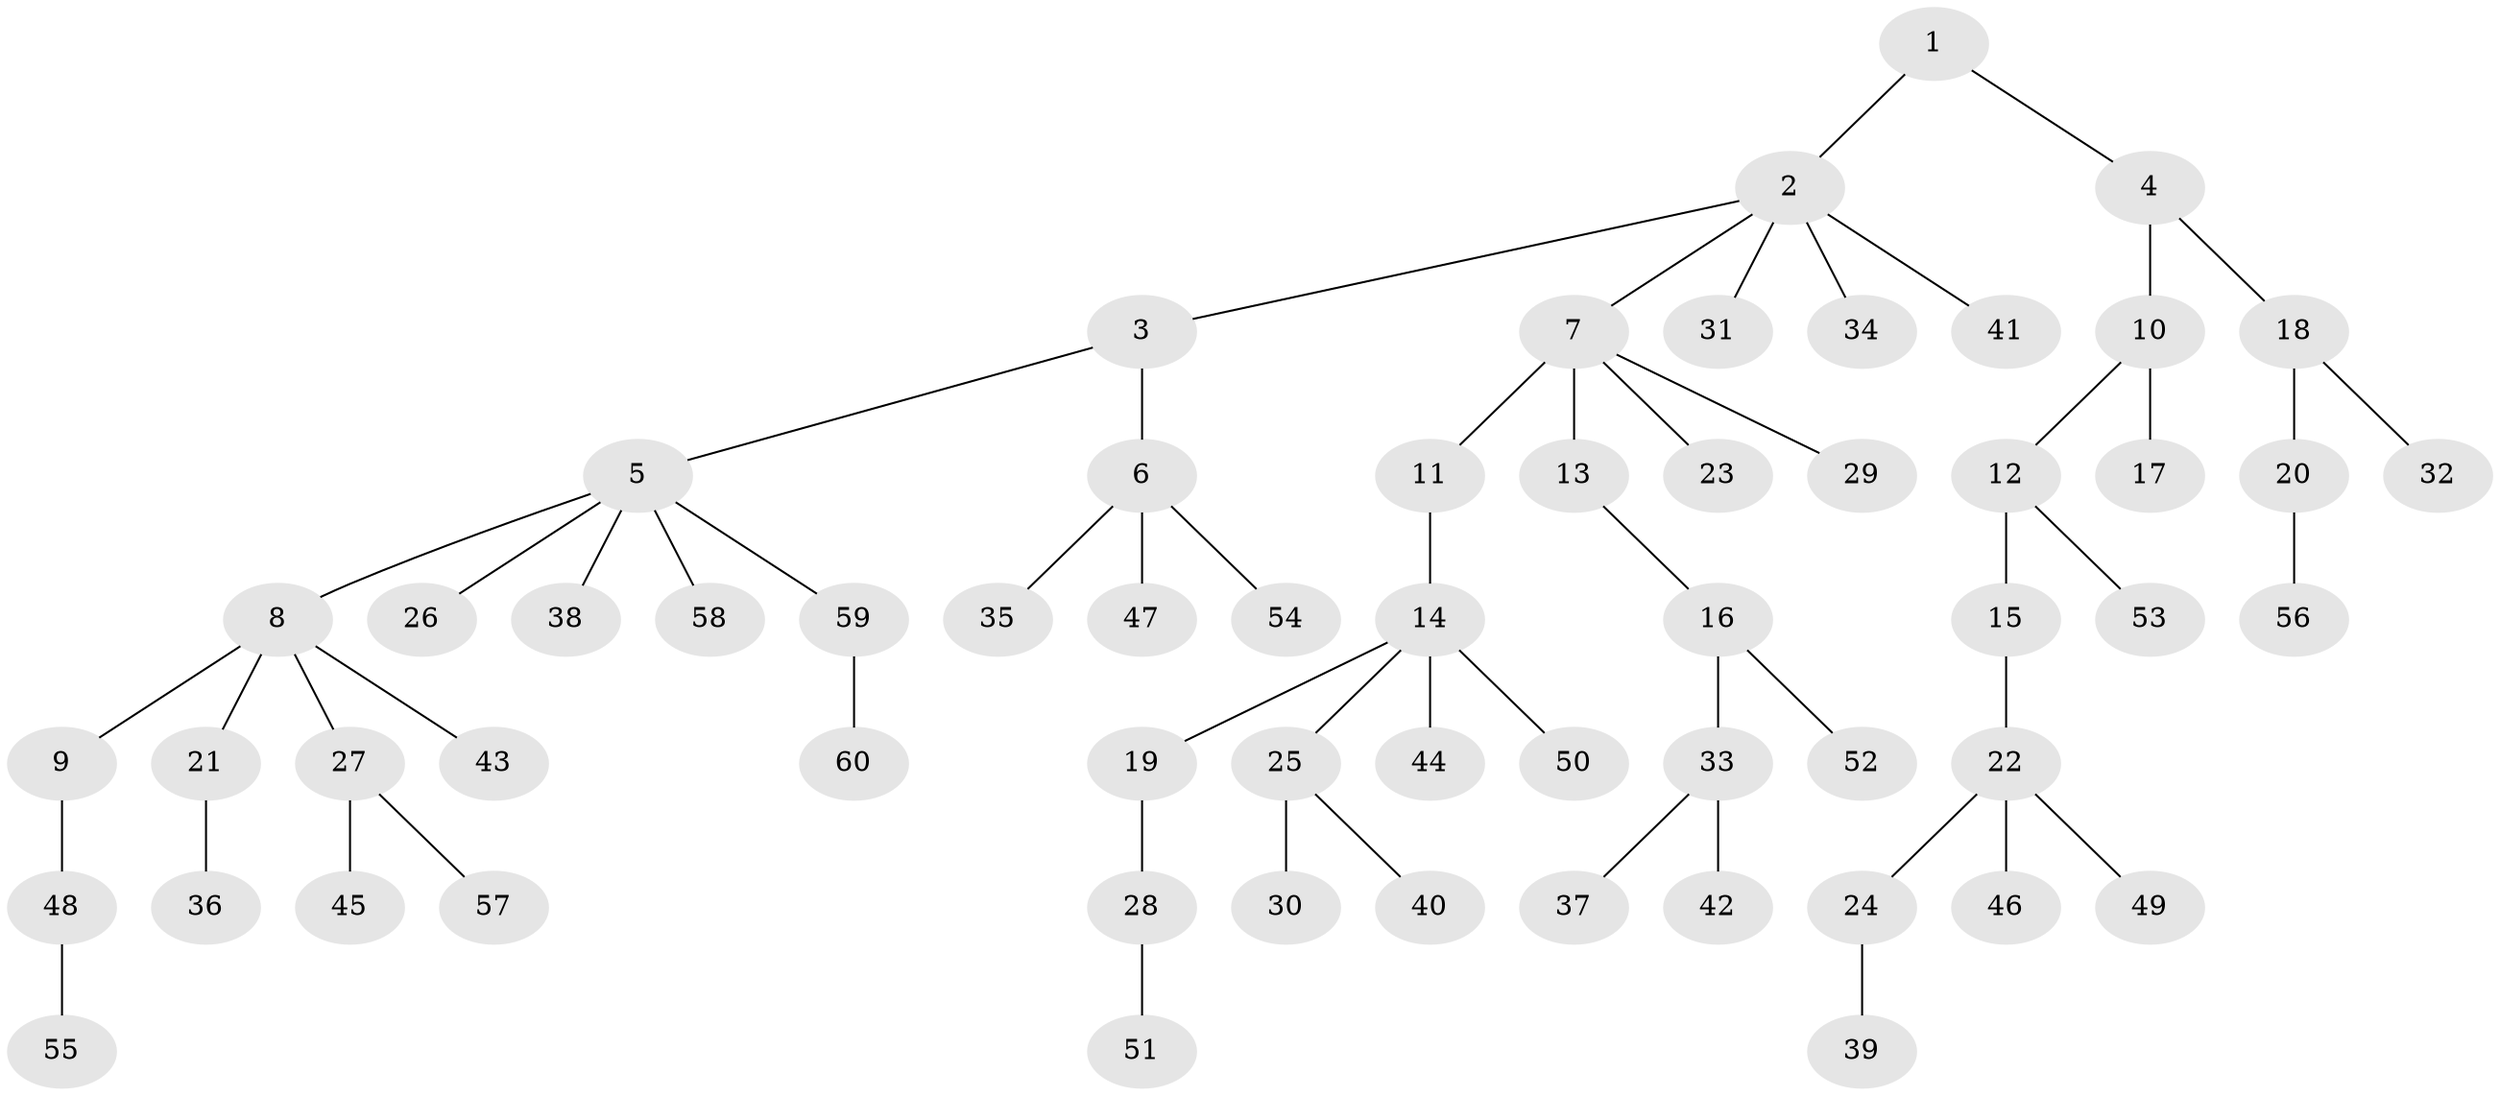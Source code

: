 // coarse degree distribution, {3: 0.16129032258064516, 4: 0.06451612903225806, 2: 0.41935483870967744, 1: 0.3548387096774194}
// Generated by graph-tools (version 1.1) at 2025/51/03/04/25 22:51:42]
// undirected, 60 vertices, 59 edges
graph export_dot {
  node [color=gray90,style=filled];
  1;
  2;
  3;
  4;
  5;
  6;
  7;
  8;
  9;
  10;
  11;
  12;
  13;
  14;
  15;
  16;
  17;
  18;
  19;
  20;
  21;
  22;
  23;
  24;
  25;
  26;
  27;
  28;
  29;
  30;
  31;
  32;
  33;
  34;
  35;
  36;
  37;
  38;
  39;
  40;
  41;
  42;
  43;
  44;
  45;
  46;
  47;
  48;
  49;
  50;
  51;
  52;
  53;
  54;
  55;
  56;
  57;
  58;
  59;
  60;
  1 -- 2;
  1 -- 4;
  2 -- 3;
  2 -- 7;
  2 -- 31;
  2 -- 34;
  2 -- 41;
  3 -- 5;
  3 -- 6;
  4 -- 10;
  4 -- 18;
  5 -- 8;
  5 -- 26;
  5 -- 38;
  5 -- 58;
  5 -- 59;
  6 -- 35;
  6 -- 47;
  6 -- 54;
  7 -- 11;
  7 -- 13;
  7 -- 23;
  7 -- 29;
  8 -- 9;
  8 -- 21;
  8 -- 27;
  8 -- 43;
  9 -- 48;
  10 -- 12;
  10 -- 17;
  11 -- 14;
  12 -- 15;
  12 -- 53;
  13 -- 16;
  14 -- 19;
  14 -- 25;
  14 -- 44;
  14 -- 50;
  15 -- 22;
  16 -- 33;
  16 -- 52;
  18 -- 20;
  18 -- 32;
  19 -- 28;
  20 -- 56;
  21 -- 36;
  22 -- 24;
  22 -- 46;
  22 -- 49;
  24 -- 39;
  25 -- 30;
  25 -- 40;
  27 -- 45;
  27 -- 57;
  28 -- 51;
  33 -- 37;
  33 -- 42;
  48 -- 55;
  59 -- 60;
}
